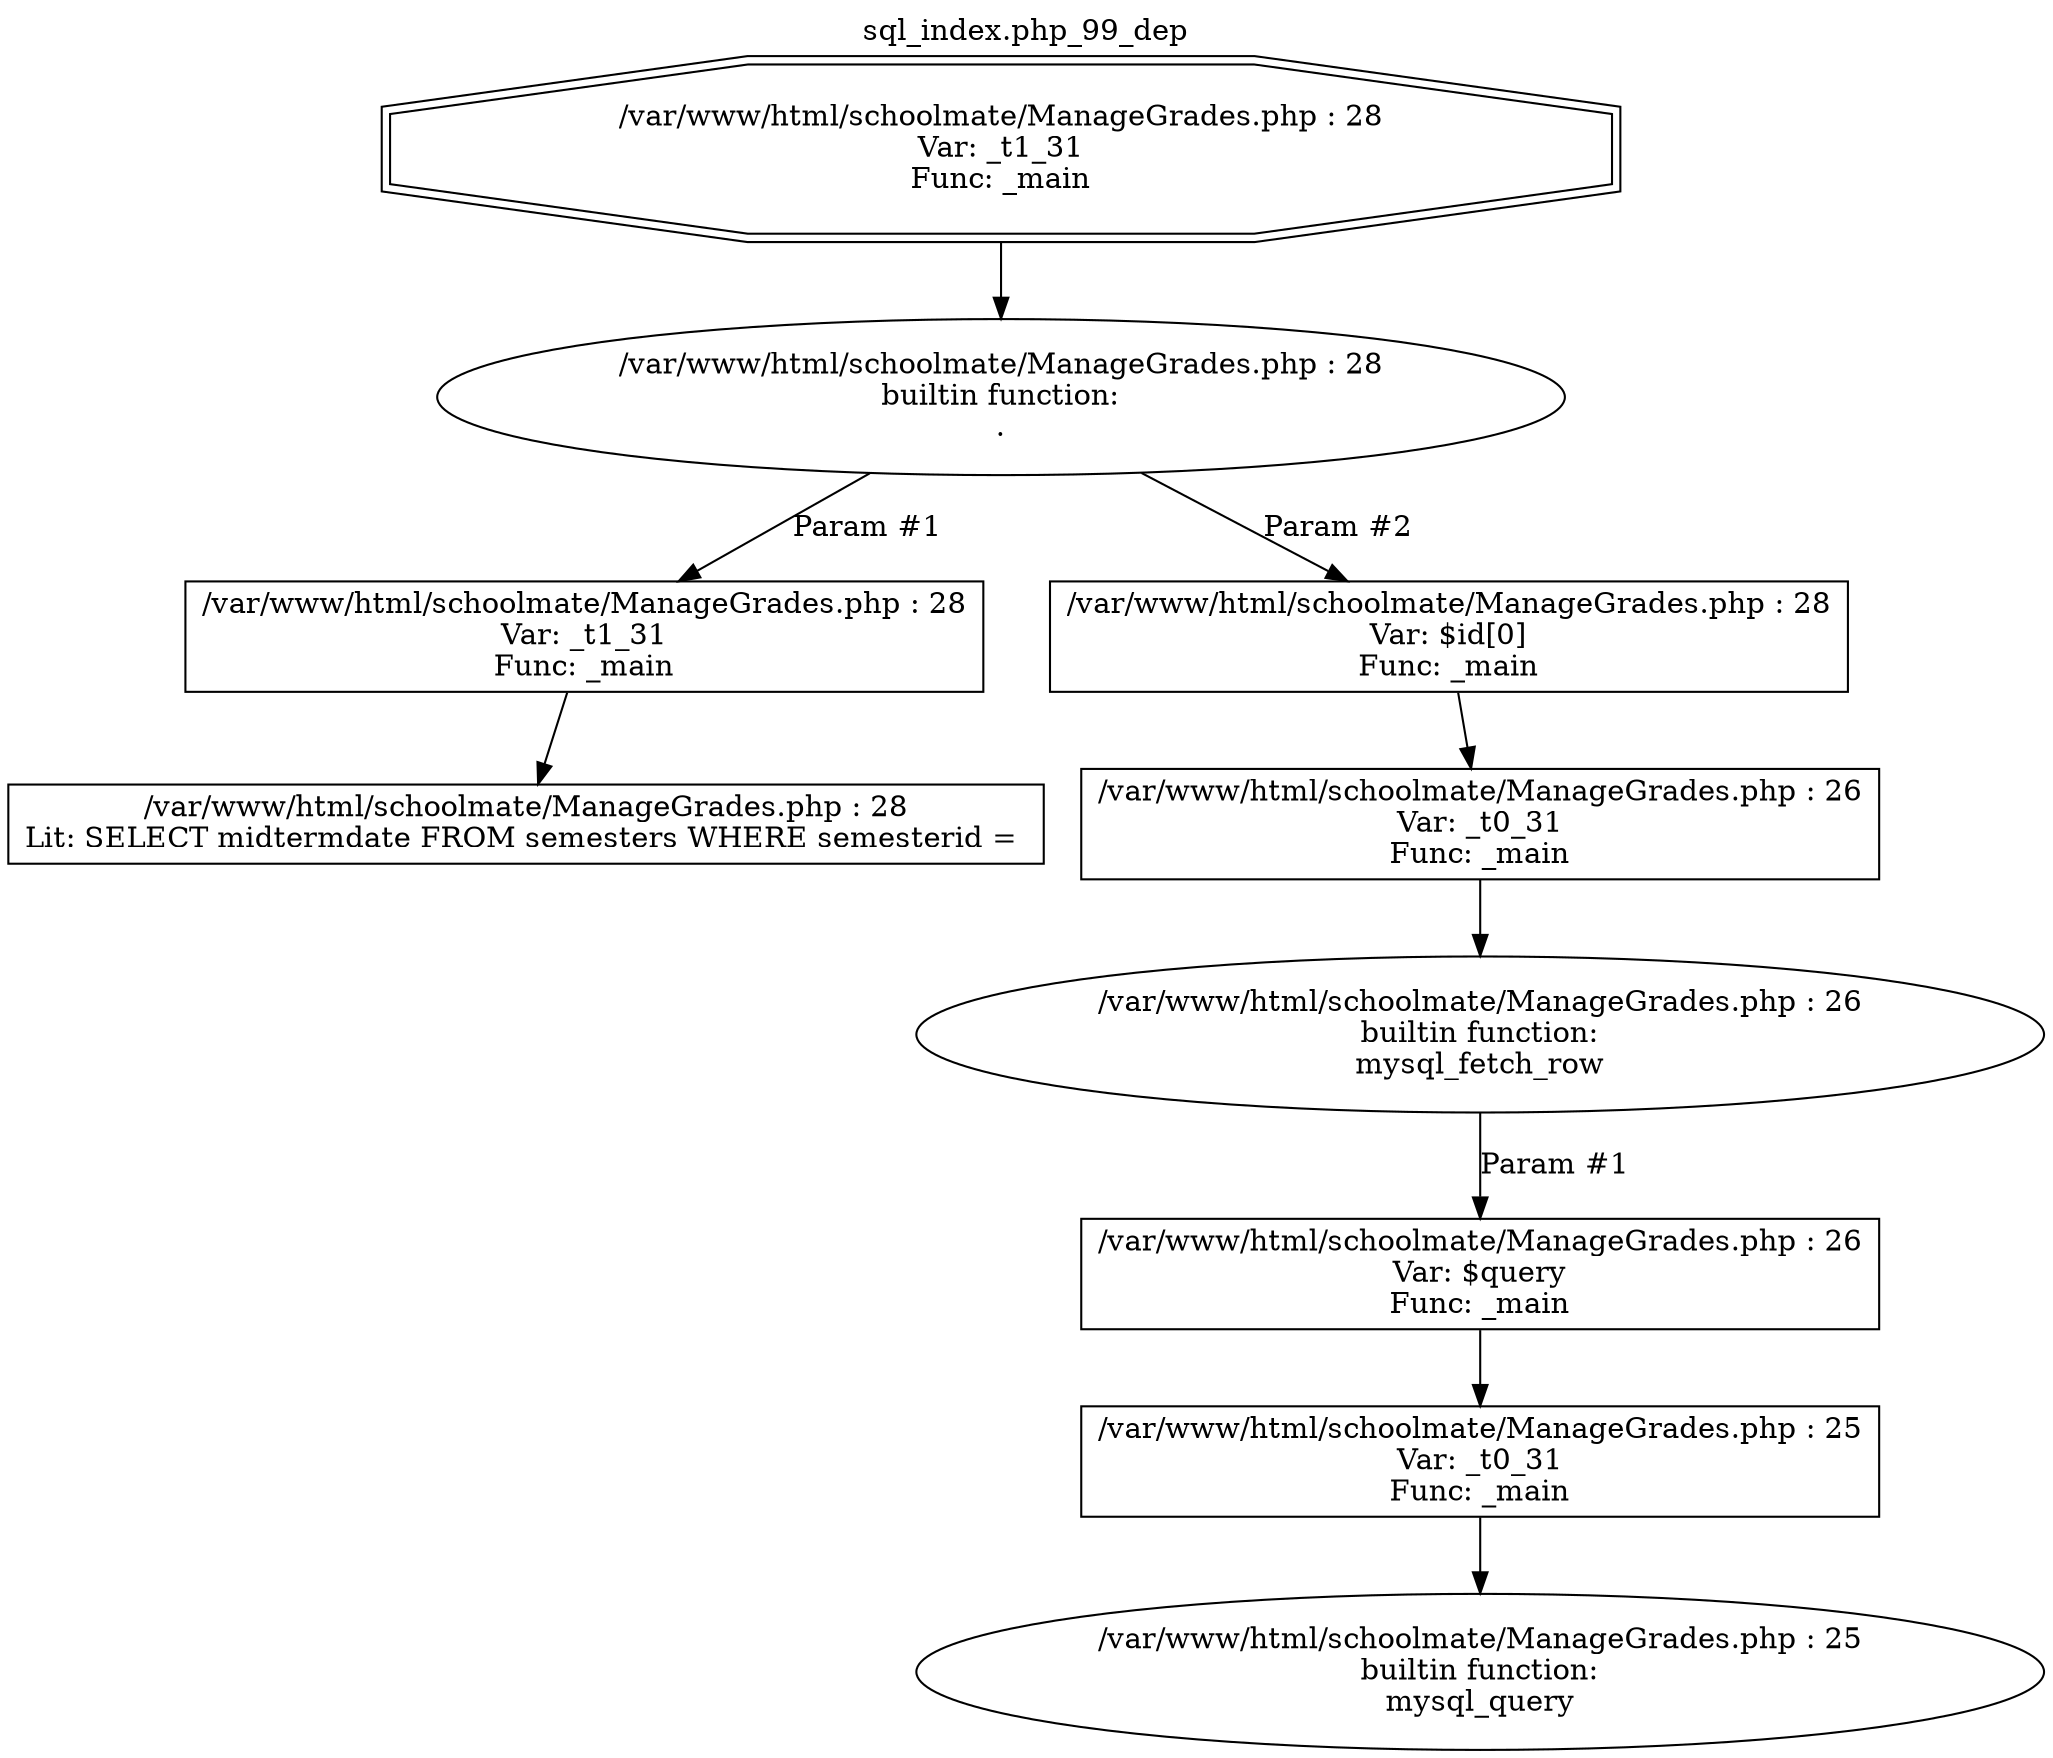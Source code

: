 digraph cfg {
  label="sql_index.php_99_dep";
  labelloc=t;
  n1 [shape=doubleoctagon, label="/var/www/html/schoolmate/ManageGrades.php : 28\nVar: _t1_31\nFunc: _main\n"];
  n2 [shape=ellipse, label="/var/www/html/schoolmate/ManageGrades.php : 28\nbuiltin function:\n.\n"];
  n3 [shape=box, label="/var/www/html/schoolmate/ManageGrades.php : 28\nVar: _t1_31\nFunc: _main\n"];
  n4 [shape=box, label="/var/www/html/schoolmate/ManageGrades.php : 28\nLit: SELECT midtermdate FROM semesters WHERE semesterid = \n"];
  n5 [shape=box, label="/var/www/html/schoolmate/ManageGrades.php : 28\nVar: $id[0]\nFunc: _main\n"];
  n6 [shape=box, label="/var/www/html/schoolmate/ManageGrades.php : 26\nVar: _t0_31\nFunc: _main\n"];
  n7 [shape=ellipse, label="/var/www/html/schoolmate/ManageGrades.php : 26\nbuiltin function:\nmysql_fetch_row\n"];
  n8 [shape=box, label="/var/www/html/schoolmate/ManageGrades.php : 26\nVar: $query\nFunc: _main\n"];
  n9 [shape=box, label="/var/www/html/schoolmate/ManageGrades.php : 25\nVar: _t0_31\nFunc: _main\n"];
  n10 [shape=ellipse, label="/var/www/html/schoolmate/ManageGrades.php : 25\nbuiltin function:\nmysql_query\n"];
  n1 -> n2;
  n3 -> n4;
  n2 -> n3[label="Param #1"];
  n2 -> n5[label="Param #2"];
  n6 -> n7;
  n9 -> n10;
  n8 -> n9;
  n7 -> n8[label="Param #1"];
  n5 -> n6;
}
